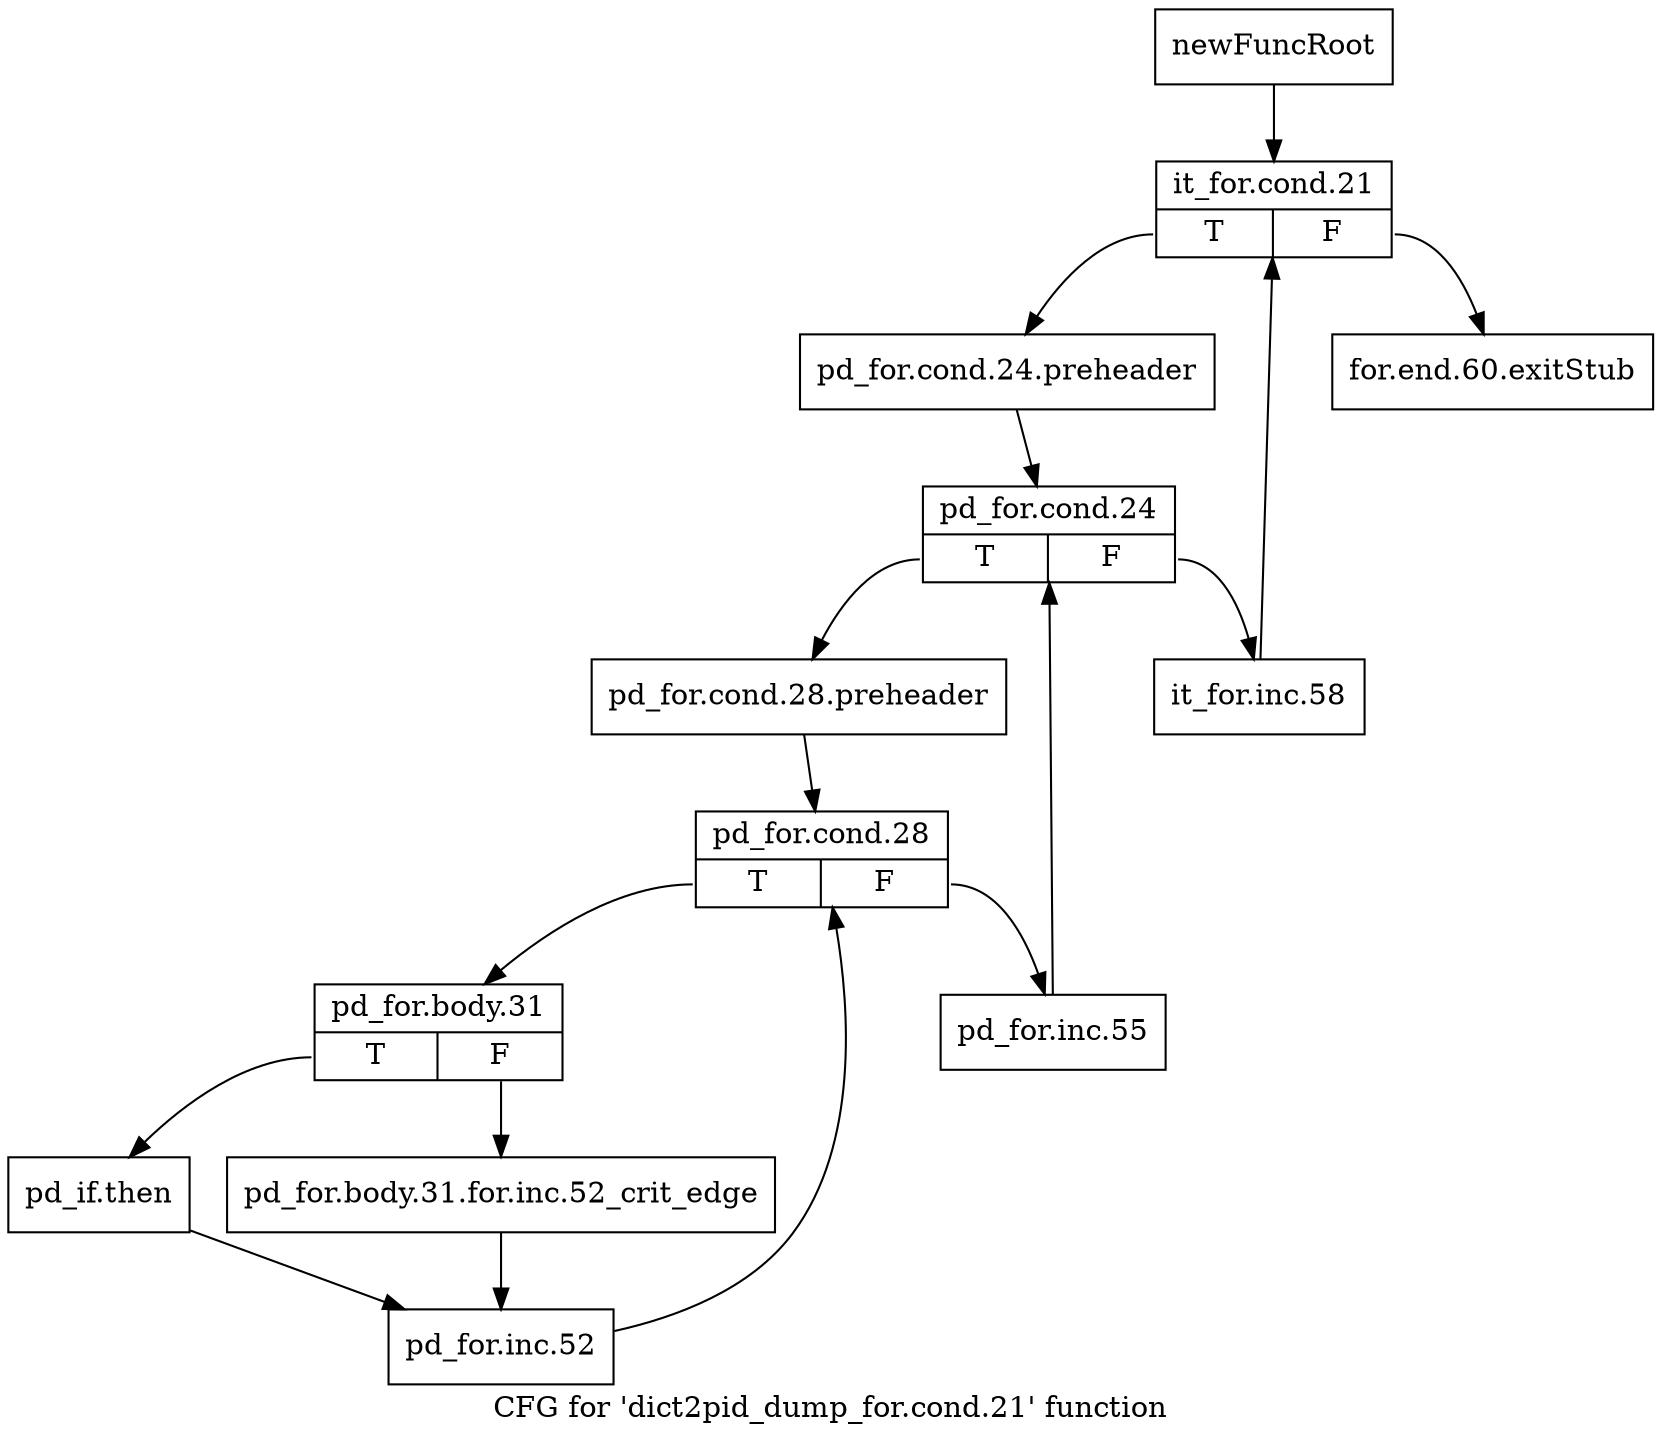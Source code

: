 digraph "CFG for 'dict2pid_dump_for.cond.21' function" {
	label="CFG for 'dict2pid_dump_for.cond.21' function";

	Node0x11ae100 [shape=record,label="{newFuncRoot}"];
	Node0x11ae100 -> Node0x11ae1a0;
	Node0x11ae150 [shape=record,label="{for.end.60.exitStub}"];
	Node0x11ae1a0 [shape=record,label="{it_for.cond.21|{<s0>T|<s1>F}}"];
	Node0x11ae1a0:s0 -> Node0x11ae1f0;
	Node0x11ae1a0:s1 -> Node0x11ae150;
	Node0x11ae1f0 [shape=record,label="{pd_for.cond.24.preheader}"];
	Node0x11ae1f0 -> Node0x11ae240;
	Node0x11ae240 [shape=record,label="{pd_for.cond.24|{<s0>T|<s1>F}}"];
	Node0x11ae240:s0 -> Node0x11ae2e0;
	Node0x11ae240:s1 -> Node0x11ae290;
	Node0x11ae290 [shape=record,label="{it_for.inc.58}"];
	Node0x11ae290 -> Node0x11ae1a0;
	Node0x11ae2e0 [shape=record,label="{pd_for.cond.28.preheader}"];
	Node0x11ae2e0 -> Node0x11ae330;
	Node0x11ae330 [shape=record,label="{pd_for.cond.28|{<s0>T|<s1>F}}"];
	Node0x11ae330:s0 -> Node0x11ae3d0;
	Node0x11ae330:s1 -> Node0x11ae380;
	Node0x11ae380 [shape=record,label="{pd_for.inc.55}"];
	Node0x11ae380 -> Node0x11ae240;
	Node0x11ae3d0 [shape=record,label="{pd_for.body.31|{<s0>T|<s1>F}}"];
	Node0x11ae3d0:s0 -> Node0x11ae470;
	Node0x11ae3d0:s1 -> Node0x11ae420;
	Node0x11ae420 [shape=record,label="{pd_for.body.31.for.inc.52_crit_edge}"];
	Node0x11ae420 -> Node0x11ae4c0;
	Node0x11ae470 [shape=record,label="{pd_if.then}"];
	Node0x11ae470 -> Node0x11ae4c0;
	Node0x11ae4c0 [shape=record,label="{pd_for.inc.52}"];
	Node0x11ae4c0 -> Node0x11ae330;
}
